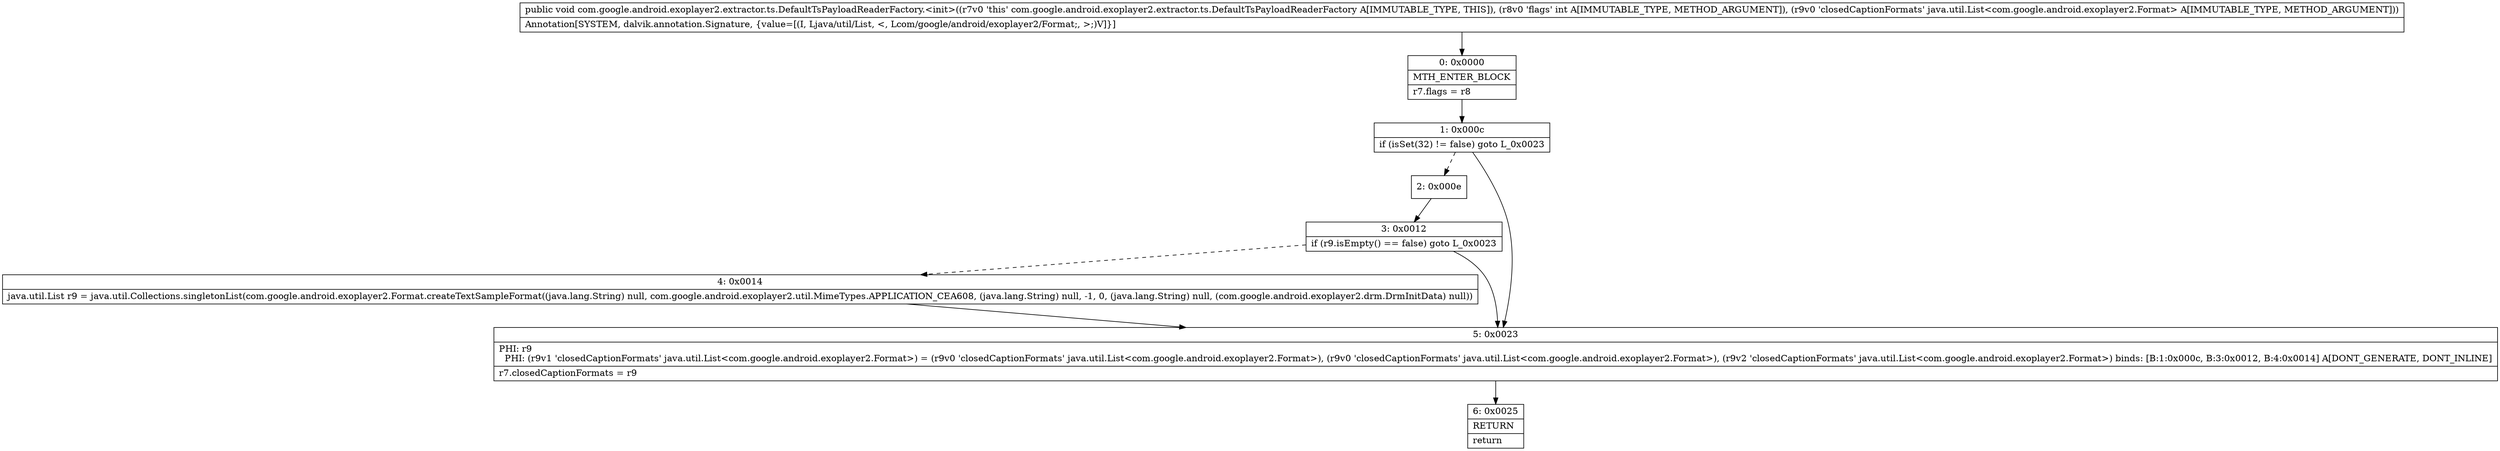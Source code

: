 digraph "CFG forcom.google.android.exoplayer2.extractor.ts.DefaultTsPayloadReaderFactory.\<init\>(ILjava\/util\/List;)V" {
Node_0 [shape=record,label="{0\:\ 0x0000|MTH_ENTER_BLOCK\l|r7.flags = r8\l}"];
Node_1 [shape=record,label="{1\:\ 0x000c|if (isSet(32) != false) goto L_0x0023\l}"];
Node_2 [shape=record,label="{2\:\ 0x000e}"];
Node_3 [shape=record,label="{3\:\ 0x0012|if (r9.isEmpty() == false) goto L_0x0023\l}"];
Node_4 [shape=record,label="{4\:\ 0x0014|java.util.List r9 = java.util.Collections.singletonList(com.google.android.exoplayer2.Format.createTextSampleFormat((java.lang.String) null, com.google.android.exoplayer2.util.MimeTypes.APPLICATION_CEA608, (java.lang.String) null, \-1, 0, (java.lang.String) null, (com.google.android.exoplayer2.drm.DrmInitData) null))\l}"];
Node_5 [shape=record,label="{5\:\ 0x0023|PHI: r9 \l  PHI: (r9v1 'closedCaptionFormats' java.util.List\<com.google.android.exoplayer2.Format\>) = (r9v0 'closedCaptionFormats' java.util.List\<com.google.android.exoplayer2.Format\>), (r9v0 'closedCaptionFormats' java.util.List\<com.google.android.exoplayer2.Format\>), (r9v2 'closedCaptionFormats' java.util.List\<com.google.android.exoplayer2.Format\>) binds: [B:1:0x000c, B:3:0x0012, B:4:0x0014] A[DONT_GENERATE, DONT_INLINE]\l|r7.closedCaptionFormats = r9\l}"];
Node_6 [shape=record,label="{6\:\ 0x0025|RETURN\l|return\l}"];
MethodNode[shape=record,label="{public void com.google.android.exoplayer2.extractor.ts.DefaultTsPayloadReaderFactory.\<init\>((r7v0 'this' com.google.android.exoplayer2.extractor.ts.DefaultTsPayloadReaderFactory A[IMMUTABLE_TYPE, THIS]), (r8v0 'flags' int A[IMMUTABLE_TYPE, METHOD_ARGUMENT]), (r9v0 'closedCaptionFormats' java.util.List\<com.google.android.exoplayer2.Format\> A[IMMUTABLE_TYPE, METHOD_ARGUMENT]))  | Annotation[SYSTEM, dalvik.annotation.Signature, \{value=[(I, Ljava\/util\/List, \<, Lcom\/google\/android\/exoplayer2\/Format;, \>;)V]\}]\l}"];
MethodNode -> Node_0;
Node_0 -> Node_1;
Node_1 -> Node_2[style=dashed];
Node_1 -> Node_5;
Node_2 -> Node_3;
Node_3 -> Node_4[style=dashed];
Node_3 -> Node_5;
Node_4 -> Node_5;
Node_5 -> Node_6;
}

